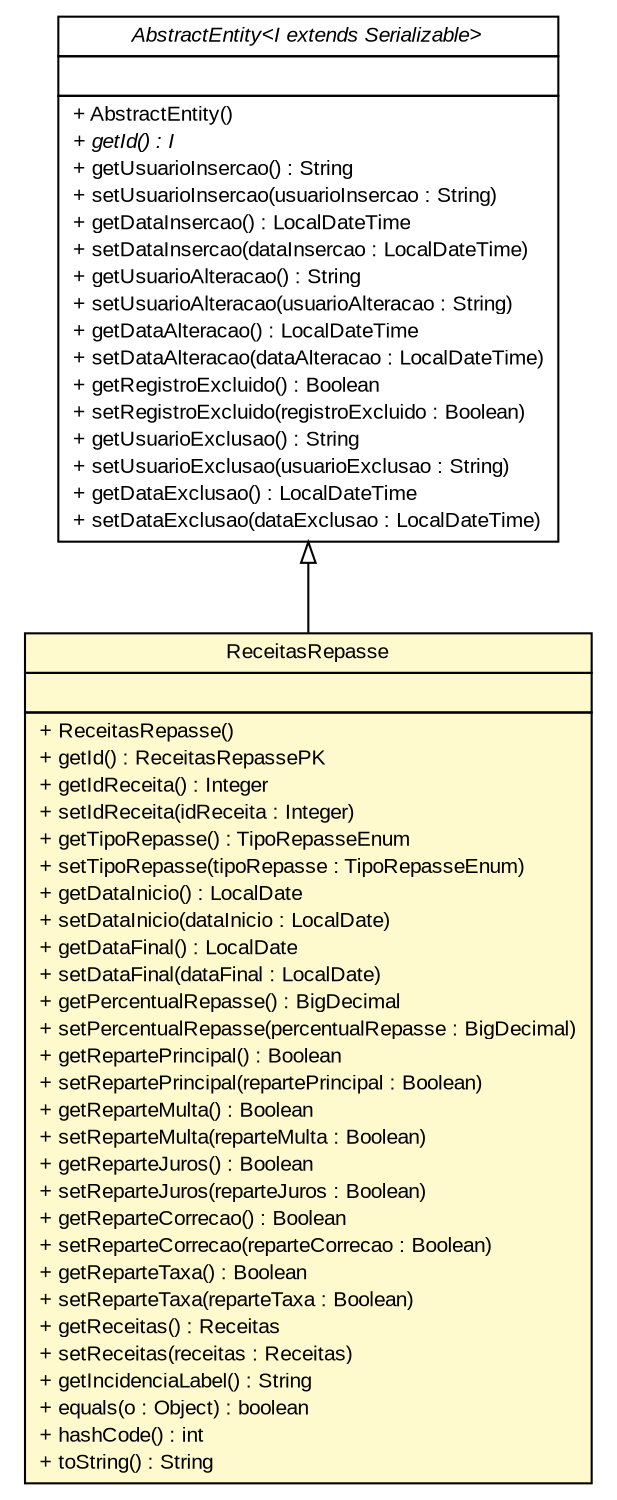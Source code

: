 #!/usr/local/bin/dot
#
# Class diagram 
# Generated by UMLGraph version R5_6 (http://www.umlgraph.org/)
#

digraph G {
	edge [fontname="arial",fontsize=10,labelfontname="arial",labelfontsize=10];
	node [fontname="arial",fontsize=10,shape=plaintext];
	nodesep=0.25;
	ranksep=0.5;
	// br.gov.to.sefaz.persistence.entity.AbstractEntity<I extends java.io.Serializable>
	c168259 [label=<<table title="br.gov.to.sefaz.persistence.entity.AbstractEntity" border="0" cellborder="1" cellspacing="0" cellpadding="2" port="p" href="../../../../persistence/entity/AbstractEntity.html">
		<tr><td><table border="0" cellspacing="0" cellpadding="1">
<tr><td align="center" balign="center"><font face="arial italic"> AbstractEntity&lt;I extends Serializable&gt; </font></td></tr>
		</table></td></tr>
		<tr><td><table border="0" cellspacing="0" cellpadding="1">
<tr><td align="left" balign="left">  </td></tr>
		</table></td></tr>
		<tr><td><table border="0" cellspacing="0" cellpadding="1">
<tr><td align="left" balign="left"> + AbstractEntity() </td></tr>
<tr><td align="left" balign="left"><font face="arial italic" point-size="10.0"> + getId() : I </font></td></tr>
<tr><td align="left" balign="left"> + getUsuarioInsercao() : String </td></tr>
<tr><td align="left" balign="left"> + setUsuarioInsercao(usuarioInsercao : String) </td></tr>
<tr><td align="left" balign="left"> + getDataInsercao() : LocalDateTime </td></tr>
<tr><td align="left" balign="left"> + setDataInsercao(dataInsercao : LocalDateTime) </td></tr>
<tr><td align="left" balign="left"> + getUsuarioAlteracao() : String </td></tr>
<tr><td align="left" balign="left"> + setUsuarioAlteracao(usuarioAlteracao : String) </td></tr>
<tr><td align="left" balign="left"> + getDataAlteracao() : LocalDateTime </td></tr>
<tr><td align="left" balign="left"> + setDataAlteracao(dataAlteracao : LocalDateTime) </td></tr>
<tr><td align="left" balign="left"> + getRegistroExcluido() : Boolean </td></tr>
<tr><td align="left" balign="left"> + setRegistroExcluido(registroExcluido : Boolean) </td></tr>
<tr><td align="left" balign="left"> + getUsuarioExclusao() : String </td></tr>
<tr><td align="left" balign="left"> + setUsuarioExclusao(usuarioExclusao : String) </td></tr>
<tr><td align="left" balign="left"> + getDataExclusao() : LocalDateTime </td></tr>
<tr><td align="left" balign="left"> + setDataExclusao(dataExclusao : LocalDateTime) </td></tr>
		</table></td></tr>
		</table>>, URL="../../../../persistence/entity/AbstractEntity.html", fontname="arial", fontcolor="black", fontsize=10.0];
	// br.gov.to.sefaz.arr.parametros.persistence.entity.ReceitasRepasse
	c168561 [label=<<table title="br.gov.to.sefaz.arr.parametros.persistence.entity.ReceitasRepasse" border="0" cellborder="1" cellspacing="0" cellpadding="2" port="p" bgcolor="lemonChiffon" href="./ReceitasRepasse.html">
		<tr><td><table border="0" cellspacing="0" cellpadding="1">
<tr><td align="center" balign="center"> ReceitasRepasse </td></tr>
		</table></td></tr>
		<tr><td><table border="0" cellspacing="0" cellpadding="1">
<tr><td align="left" balign="left">  </td></tr>
		</table></td></tr>
		<tr><td><table border="0" cellspacing="0" cellpadding="1">
<tr><td align="left" balign="left"> + ReceitasRepasse() </td></tr>
<tr><td align="left" balign="left"> + getId() : ReceitasRepassePK </td></tr>
<tr><td align="left" balign="left"> + getIdReceita() : Integer </td></tr>
<tr><td align="left" balign="left"> + setIdReceita(idReceita : Integer) </td></tr>
<tr><td align="left" balign="left"> + getTipoRepasse() : TipoRepasseEnum </td></tr>
<tr><td align="left" balign="left"> + setTipoRepasse(tipoRepasse : TipoRepasseEnum) </td></tr>
<tr><td align="left" balign="left"> + getDataInicio() : LocalDate </td></tr>
<tr><td align="left" balign="left"> + setDataInicio(dataInicio : LocalDate) </td></tr>
<tr><td align="left" balign="left"> + getDataFinal() : LocalDate </td></tr>
<tr><td align="left" balign="left"> + setDataFinal(dataFinal : LocalDate) </td></tr>
<tr><td align="left" balign="left"> + getPercentualRepasse() : BigDecimal </td></tr>
<tr><td align="left" balign="left"> + setPercentualRepasse(percentualRepasse : BigDecimal) </td></tr>
<tr><td align="left" balign="left"> + getRepartePrincipal() : Boolean </td></tr>
<tr><td align="left" balign="left"> + setRepartePrincipal(repartePrincipal : Boolean) </td></tr>
<tr><td align="left" balign="left"> + getReparteMulta() : Boolean </td></tr>
<tr><td align="left" balign="left"> + setReparteMulta(reparteMulta : Boolean) </td></tr>
<tr><td align="left" balign="left"> + getReparteJuros() : Boolean </td></tr>
<tr><td align="left" balign="left"> + setReparteJuros(reparteJuros : Boolean) </td></tr>
<tr><td align="left" balign="left"> + getReparteCorrecao() : Boolean </td></tr>
<tr><td align="left" balign="left"> + setReparteCorrecao(reparteCorrecao : Boolean) </td></tr>
<tr><td align="left" balign="left"> + getReparteTaxa() : Boolean </td></tr>
<tr><td align="left" balign="left"> + setReparteTaxa(reparteTaxa : Boolean) </td></tr>
<tr><td align="left" balign="left"> + getReceitas() : Receitas </td></tr>
<tr><td align="left" balign="left"> + setReceitas(receitas : Receitas) </td></tr>
<tr><td align="left" balign="left"> + getIncidenciaLabel() : String </td></tr>
<tr><td align="left" balign="left"> + equals(o : Object) : boolean </td></tr>
<tr><td align="left" balign="left"> + hashCode() : int </td></tr>
<tr><td align="left" balign="left"> + toString() : String </td></tr>
		</table></td></tr>
		</table>>, URL="./ReceitasRepasse.html", fontname="arial", fontcolor="black", fontsize=10.0];
	//br.gov.to.sefaz.arr.parametros.persistence.entity.ReceitasRepasse extends br.gov.to.sefaz.persistence.entity.AbstractEntity<br.gov.to.sefaz.arr.parametros.persistence.entity.ReceitasRepassePK>
	c168259:p -> c168561:p [dir=back,arrowtail=empty];
}

